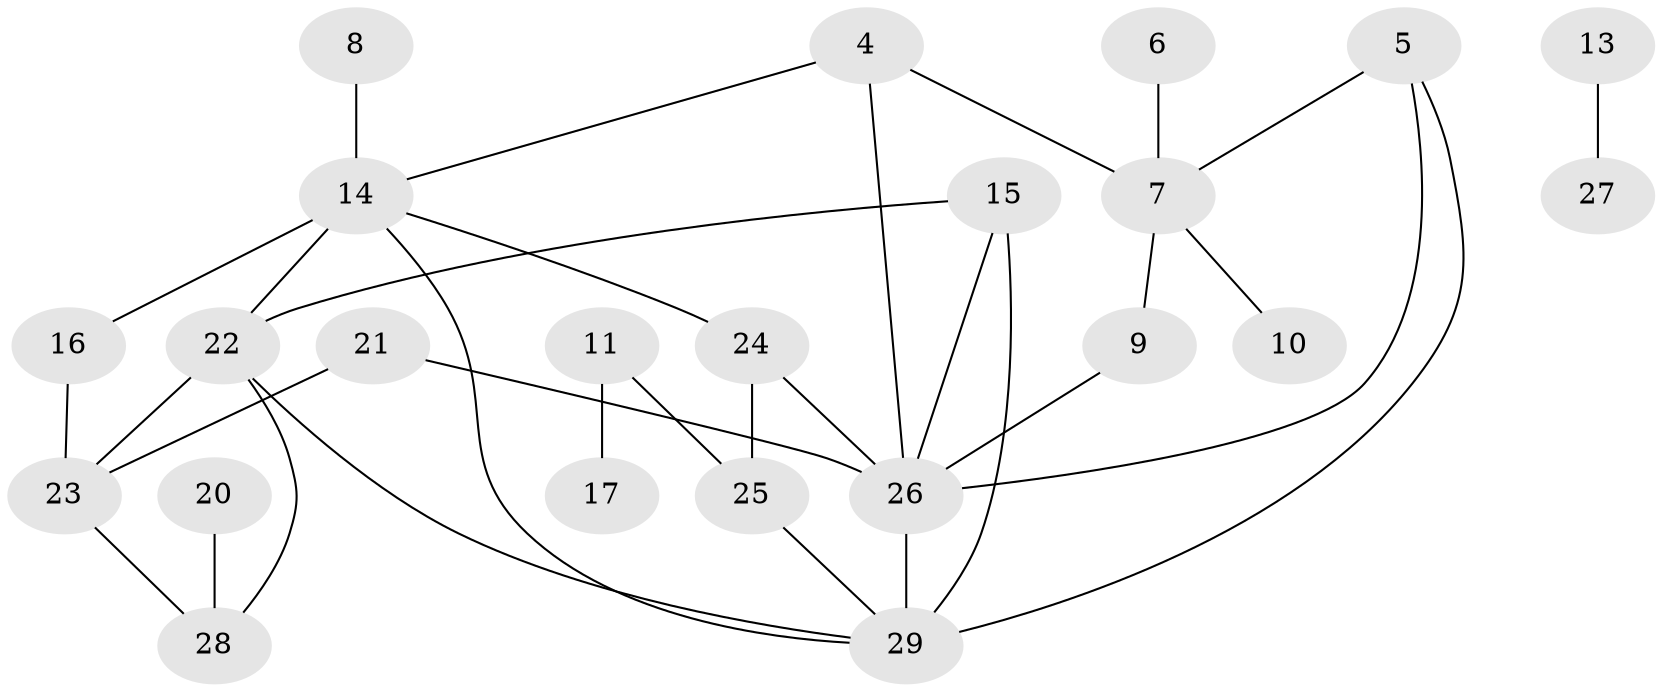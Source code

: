 // original degree distribution, {4: 0.03389830508474576, 0: 0.11864406779661017, 2: 0.2542372881355932, 3: 0.2711864406779661, 1: 0.2033898305084746, 5: 0.1016949152542373, 6: 0.01694915254237288}
// Generated by graph-tools (version 1.1) at 2025/00/03/09/25 03:00:51]
// undirected, 23 vertices, 33 edges
graph export_dot {
graph [start="1"]
  node [color=gray90,style=filled];
  4;
  5;
  6;
  7;
  8;
  9;
  10;
  11;
  13;
  14;
  15;
  16;
  17;
  20;
  21;
  22;
  23;
  24;
  25;
  26;
  27;
  28;
  29;
  4 -- 7 [weight=1.0];
  4 -- 14 [weight=1.0];
  4 -- 26 [weight=1.0];
  5 -- 7 [weight=1.0];
  5 -- 26 [weight=1.0];
  5 -- 29 [weight=1.0];
  6 -- 7 [weight=1.0];
  7 -- 9 [weight=1.0];
  7 -- 10 [weight=1.0];
  8 -- 14 [weight=1.0];
  9 -- 26 [weight=1.0];
  11 -- 17 [weight=1.0];
  11 -- 25 [weight=1.0];
  13 -- 27 [weight=1.0];
  14 -- 16 [weight=1.0];
  14 -- 22 [weight=2.0];
  14 -- 24 [weight=1.0];
  14 -- 29 [weight=1.0];
  15 -- 22 [weight=1.0];
  15 -- 26 [weight=1.0];
  15 -- 29 [weight=2.0];
  16 -- 23 [weight=1.0];
  20 -- 28 [weight=1.0];
  21 -- 23 [weight=2.0];
  21 -- 26 [weight=1.0];
  22 -- 23 [weight=1.0];
  22 -- 28 [weight=1.0];
  22 -- 29 [weight=1.0];
  23 -- 28 [weight=1.0];
  24 -- 25 [weight=1.0];
  24 -- 26 [weight=1.0];
  25 -- 29 [weight=1.0];
  26 -- 29 [weight=1.0];
}
